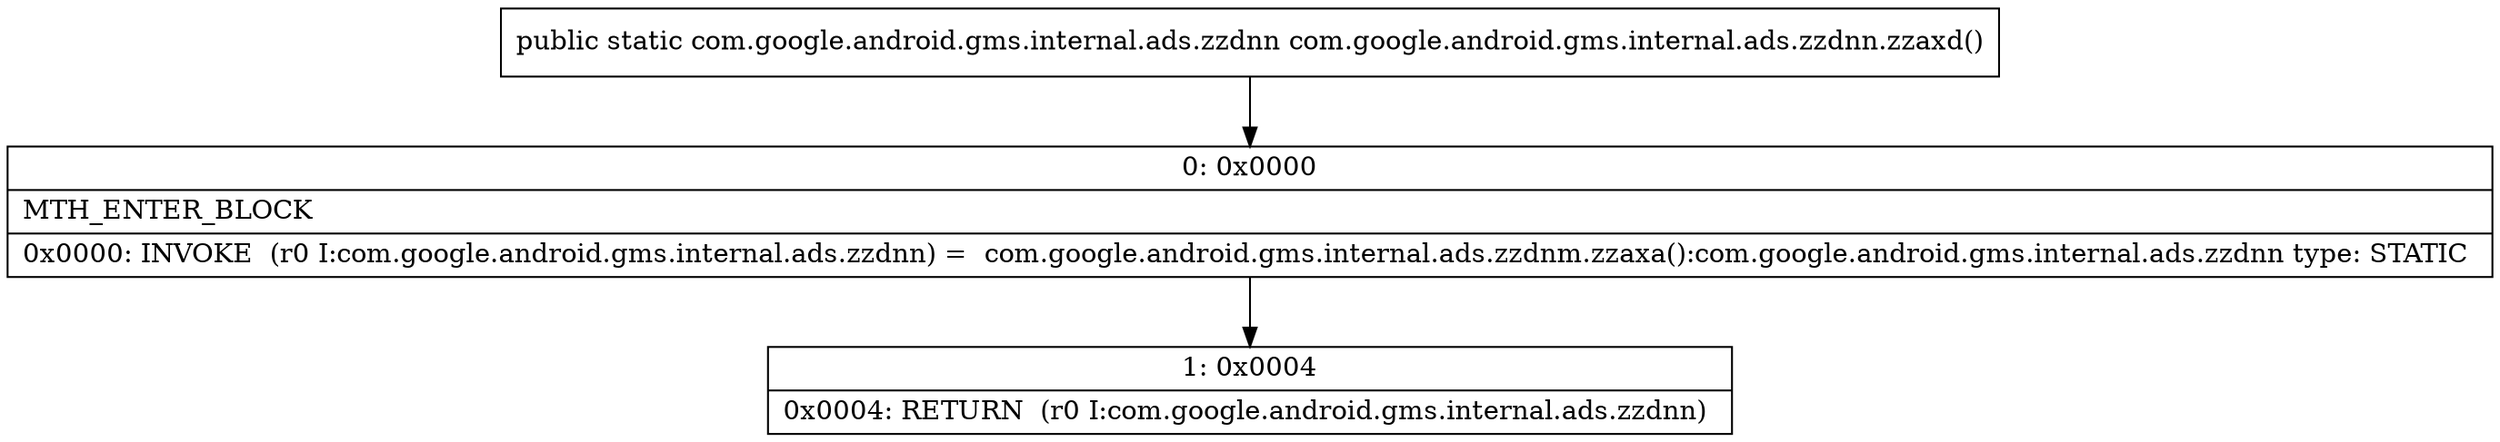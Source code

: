 digraph "CFG forcom.google.android.gms.internal.ads.zzdnn.zzaxd()Lcom\/google\/android\/gms\/internal\/ads\/zzdnn;" {
Node_0 [shape=record,label="{0\:\ 0x0000|MTH_ENTER_BLOCK\l|0x0000: INVOKE  (r0 I:com.google.android.gms.internal.ads.zzdnn) =  com.google.android.gms.internal.ads.zzdnm.zzaxa():com.google.android.gms.internal.ads.zzdnn type: STATIC \l}"];
Node_1 [shape=record,label="{1\:\ 0x0004|0x0004: RETURN  (r0 I:com.google.android.gms.internal.ads.zzdnn) \l}"];
MethodNode[shape=record,label="{public static com.google.android.gms.internal.ads.zzdnn com.google.android.gms.internal.ads.zzdnn.zzaxd() }"];
MethodNode -> Node_0;
Node_0 -> Node_1;
}

